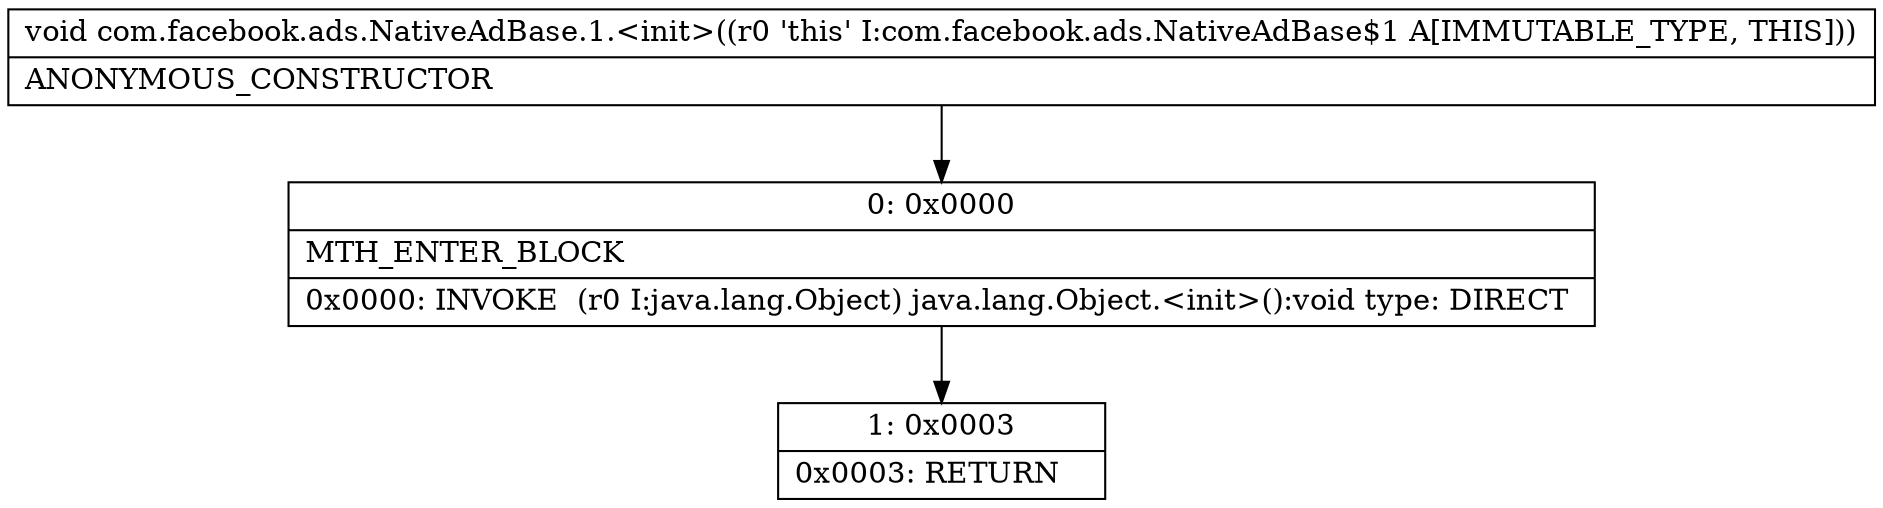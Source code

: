 digraph "CFG forcom.facebook.ads.NativeAdBase.1.\<init\>()V" {
Node_0 [shape=record,label="{0\:\ 0x0000|MTH_ENTER_BLOCK\l|0x0000: INVOKE  (r0 I:java.lang.Object) java.lang.Object.\<init\>():void type: DIRECT \l}"];
Node_1 [shape=record,label="{1\:\ 0x0003|0x0003: RETURN   \l}"];
MethodNode[shape=record,label="{void com.facebook.ads.NativeAdBase.1.\<init\>((r0 'this' I:com.facebook.ads.NativeAdBase$1 A[IMMUTABLE_TYPE, THIS]))  | ANONYMOUS_CONSTRUCTOR\l}"];
MethodNode -> Node_0;
Node_0 -> Node_1;
}

